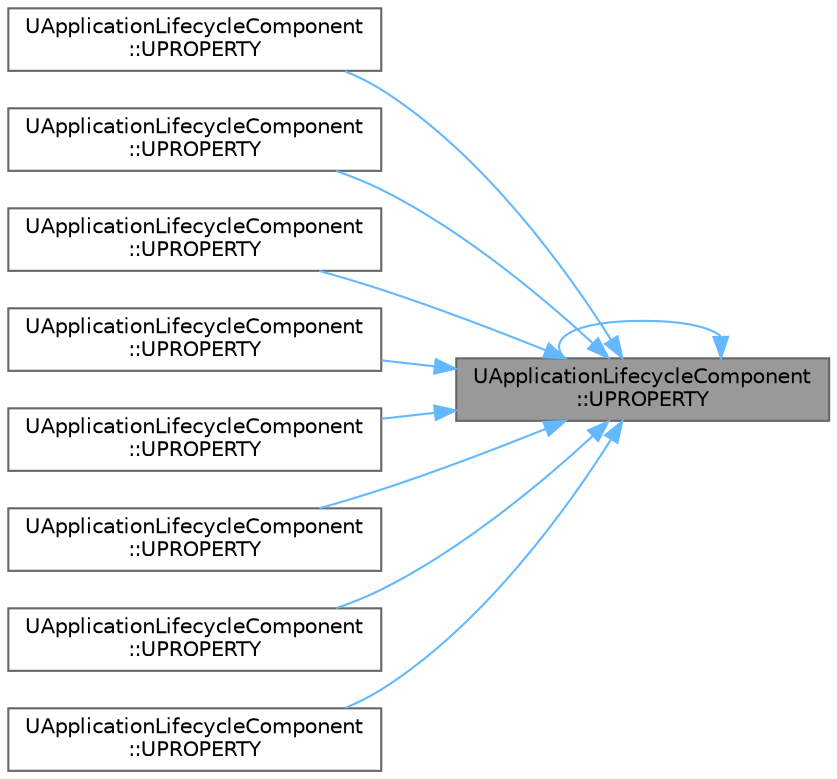 digraph "UApplicationLifecycleComponent::UPROPERTY"
{
 // INTERACTIVE_SVG=YES
 // LATEX_PDF_SIZE
  bgcolor="transparent";
  edge [fontname=Helvetica,fontsize=10,labelfontname=Helvetica,labelfontsize=10];
  node [fontname=Helvetica,fontsize=10,shape=box,height=0.2,width=0.4];
  rankdir="RL";
  Node1 [id="Node000001",label="UApplicationLifecycleComponent\l::UPROPERTY",height=0.2,width=0.4,color="gray40", fillcolor="grey60", style="filled", fontcolor="black",tooltip=" "];
  Node1 -> Node2 [id="edge1_Node000001_Node000002",dir="back",color="steelblue1",style="solid",tooltip=" "];
  Node2 [id="Node000002",label="UApplicationLifecycleComponent\l::UPROPERTY",height=0.2,width=0.4,color="grey40", fillcolor="white", style="filled",URL="$da/d7f/classUApplicationLifecycleComponent.html#a5781588bfc9c3cbeb6892960c0cc178d",tooltip=" "];
  Node1 -> Node3 [id="edge2_Node000001_Node000003",dir="back",color="steelblue1",style="solid",tooltip=" "];
  Node3 [id="Node000003",label="UApplicationLifecycleComponent\l::UPROPERTY",height=0.2,width=0.4,color="grey40", fillcolor="white", style="filled",URL="$da/d7f/classUApplicationLifecycleComponent.html#a26237ca9527338df5cfd65cab6f73889",tooltip=" "];
  Node1 -> Node4 [id="edge3_Node000001_Node000004",dir="back",color="steelblue1",style="solid",tooltip=" "];
  Node4 [id="Node000004",label="UApplicationLifecycleComponent\l::UPROPERTY",height=0.2,width=0.4,color="grey40", fillcolor="white", style="filled",URL="$da/d7f/classUApplicationLifecycleComponent.html#a355472d5e0d87f174d9d4f8e29629055",tooltip=" "];
  Node1 -> Node1 [id="edge4_Node000001_Node000001",dir="back",color="steelblue1",style="solid",tooltip=" "];
  Node1 -> Node5 [id="edge5_Node000001_Node000005",dir="back",color="steelblue1",style="solid",tooltip=" "];
  Node5 [id="Node000005",label="UApplicationLifecycleComponent\l::UPROPERTY",height=0.2,width=0.4,color="grey40", fillcolor="white", style="filled",URL="$da/d7f/classUApplicationLifecycleComponent.html#a4098364a140943505aa4dbffd5a83759",tooltip=" "];
  Node1 -> Node6 [id="edge6_Node000001_Node000006",dir="back",color="steelblue1",style="solid",tooltip=" "];
  Node6 [id="Node000006",label="UApplicationLifecycleComponent\l::UPROPERTY",height=0.2,width=0.4,color="grey40", fillcolor="white", style="filled",URL="$da/d7f/classUApplicationLifecycleComponent.html#a51ba8f5afab512dfeb41784347abfd0e",tooltip=" "];
  Node1 -> Node7 [id="edge7_Node000001_Node000007",dir="back",color="steelblue1",style="solid",tooltip=" "];
  Node7 [id="Node000007",label="UApplicationLifecycleComponent\l::UPROPERTY",height=0.2,width=0.4,color="grey40", fillcolor="white", style="filled",URL="$da/d7f/classUApplicationLifecycleComponent.html#a0215ca8eb5cc4017a3e48f4af57f973a",tooltip=" "];
  Node1 -> Node8 [id="edge8_Node000001_Node000008",dir="back",color="steelblue1",style="solid",tooltip=" "];
  Node8 [id="Node000008",label="UApplicationLifecycleComponent\l::UPROPERTY",height=0.2,width=0.4,color="grey40", fillcolor="white", style="filled",URL="$da/d7f/classUApplicationLifecycleComponent.html#a185f2dce5708c882972cc39495fd9286",tooltip=" "];
  Node1 -> Node9 [id="edge9_Node000001_Node000009",dir="back",color="steelblue1",style="solid",tooltip=" "];
  Node9 [id="Node000009",label="UApplicationLifecycleComponent\l::UPROPERTY",height=0.2,width=0.4,color="grey40", fillcolor="white", style="filled",URL="$da/d7f/classUApplicationLifecycleComponent.html#a184e7e9ce910da9e60ecc072986d6f87",tooltip=" "];
}
